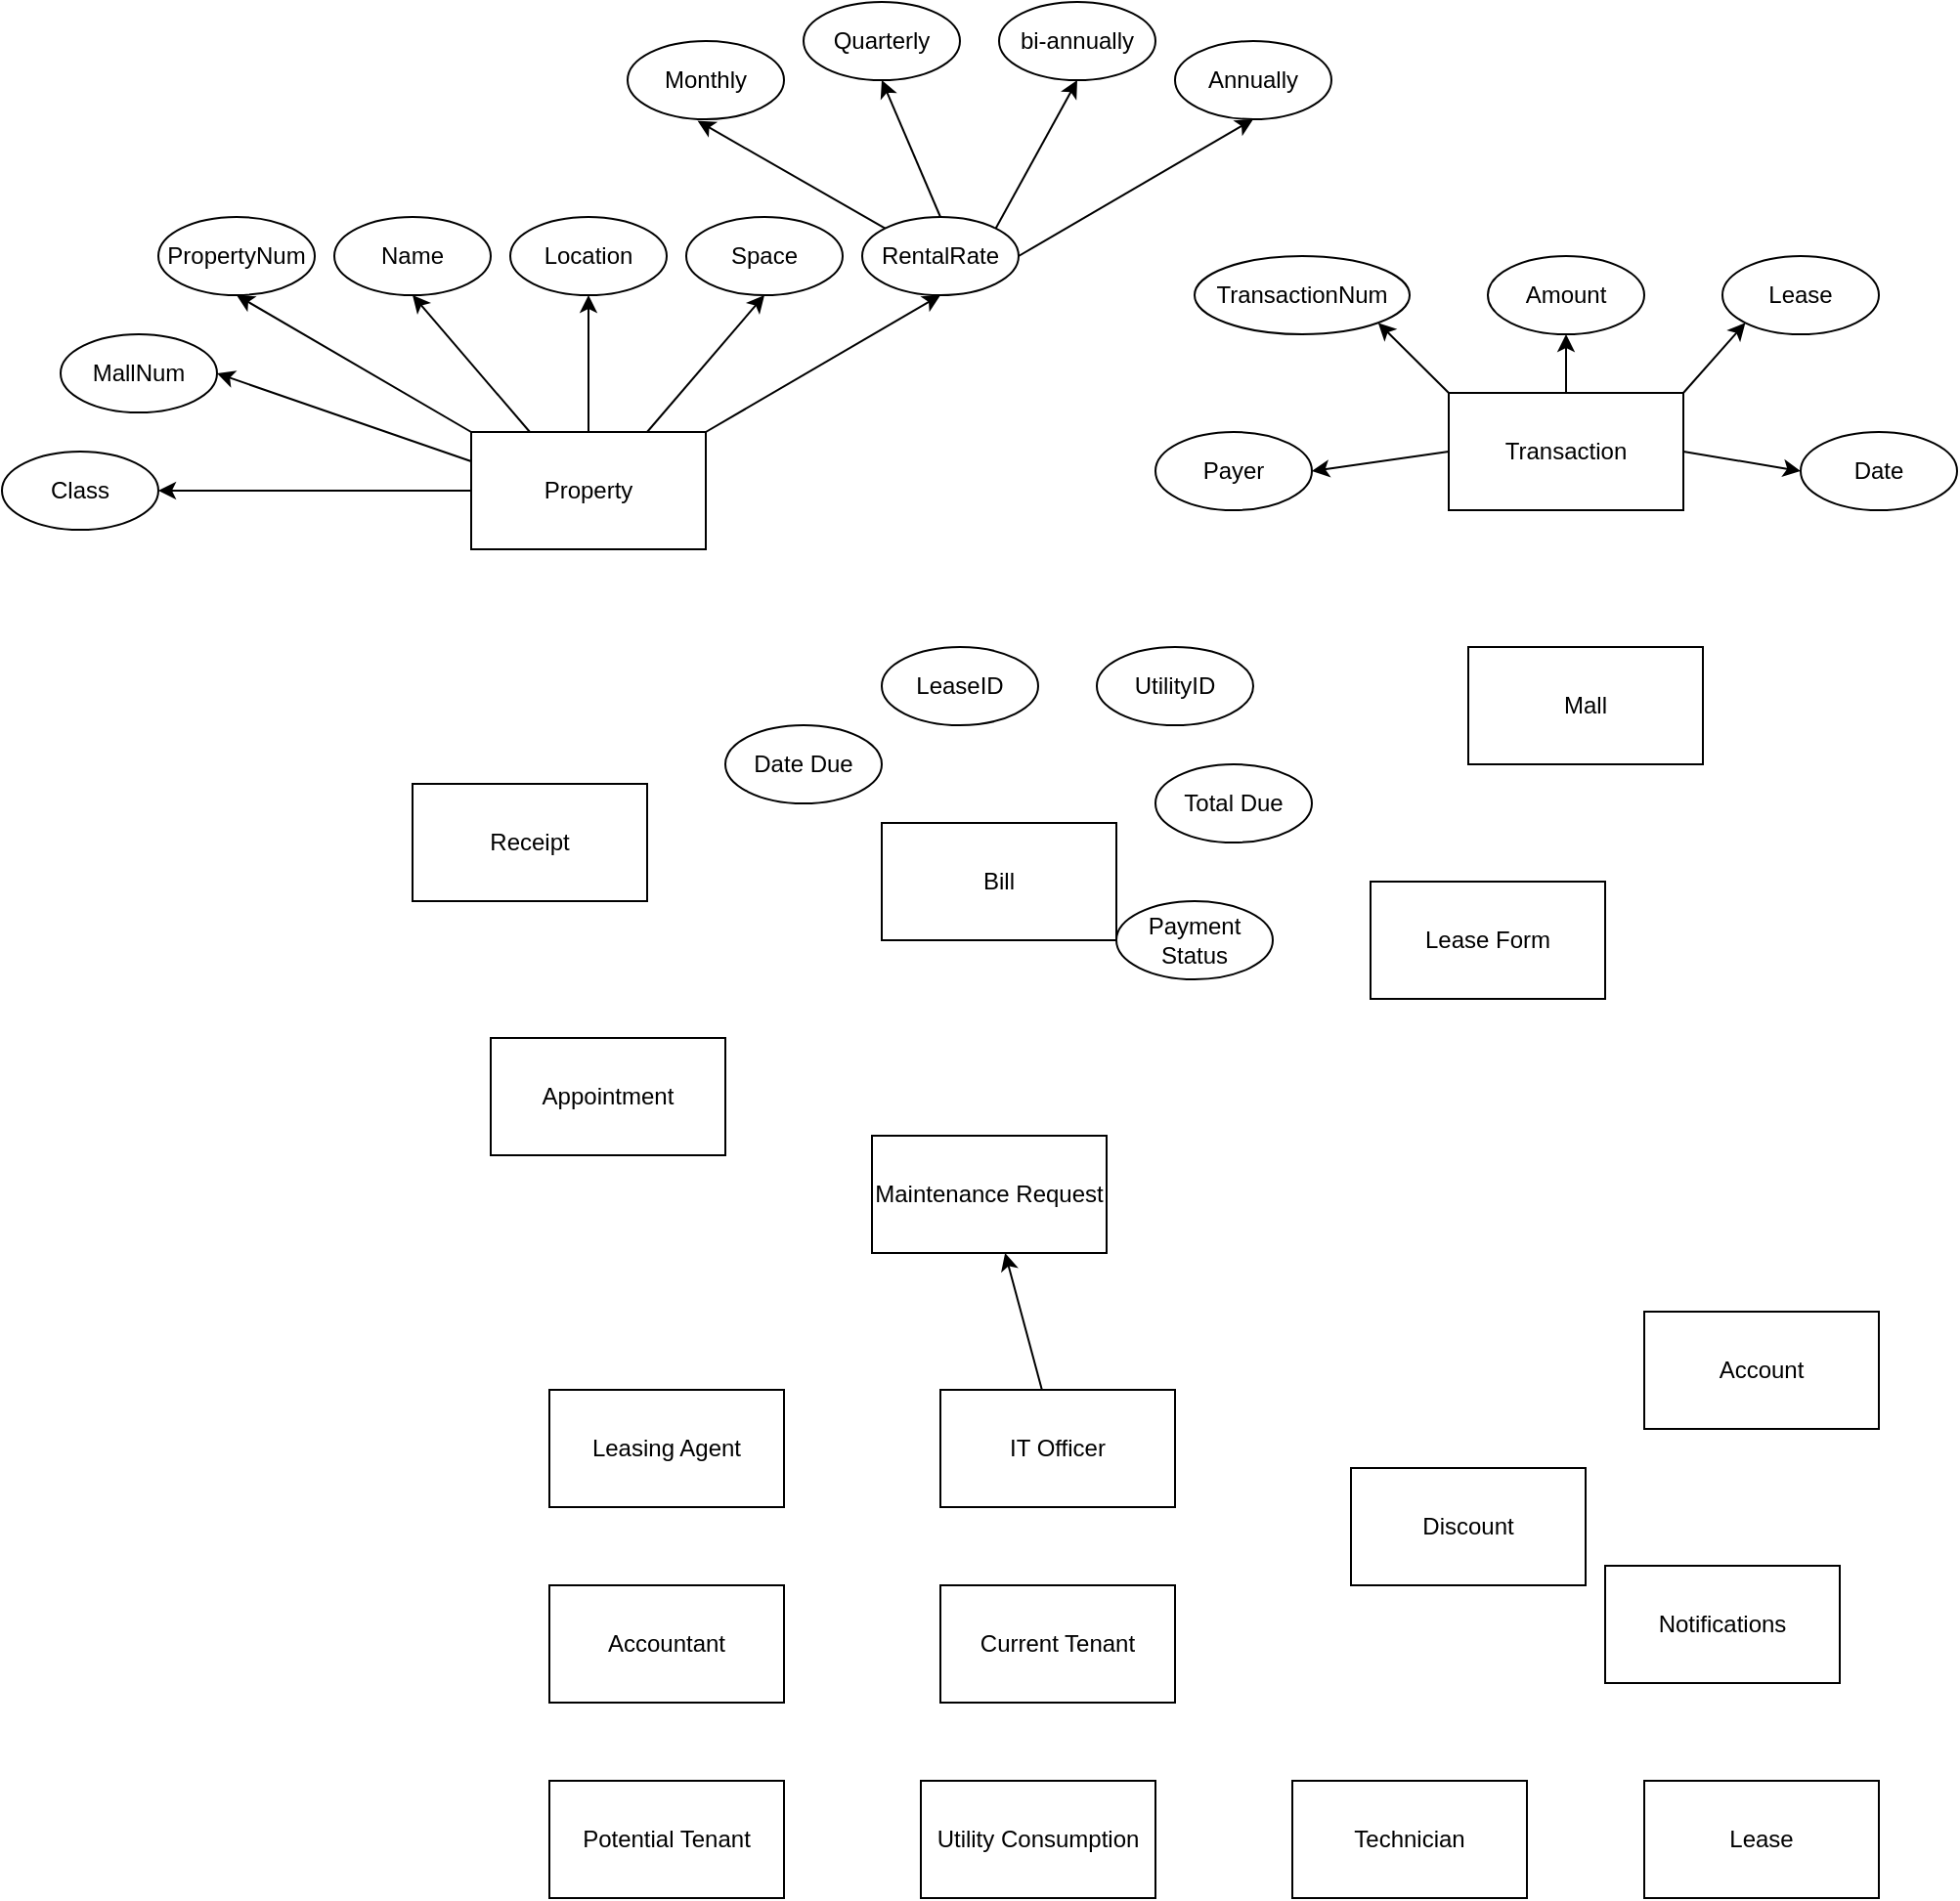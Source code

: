 <mxfile version="20.8.24" type="device"><diagram id="R2lEEEUBdFMjLlhIrx00" name="Page-1"><mxGraphModel dx="2008" dy="1550" grid="1" gridSize="10" guides="1" tooltips="1" connect="1" arrows="1" fold="1" page="1" pageScale="1" pageWidth="850" pageHeight="1100" math="0" shadow="0" extFonts="Permanent Marker^https://fonts.googleapis.com/css?family=Permanent+Marker"><root><mxCell id="0"/><mxCell id="1" parent="0"/><mxCell id="6EH58I3_XAjh3CZvvOXK-24" value="" style="edgeStyle=orthogonalEdgeStyle;rounded=0;orthogonalLoop=1;jettySize=auto;html=1;" edge="1" parent="1" source="6EH58I3_XAjh3CZvvOXK-1" target="6EH58I3_XAjh3CZvvOXK-23"><mxGeometry relative="1" as="geometry"/></mxCell><mxCell id="6EH58I3_XAjh3CZvvOXK-26" style="edgeStyle=none;rounded=0;orthogonalLoop=1;jettySize=auto;html=1;exitX=0.25;exitY=0;exitDx=0;exitDy=0;entryX=0.5;entryY=1;entryDx=0;entryDy=0;" edge="1" parent="1" source="6EH58I3_XAjh3CZvvOXK-1" target="6EH58I3_XAjh3CZvvOXK-27"><mxGeometry relative="1" as="geometry"><mxPoint x="80" y="80.0" as="targetPoint"/></mxGeometry></mxCell><mxCell id="6EH58I3_XAjh3CZvvOXK-28" style="edgeStyle=none;rounded=0;orthogonalLoop=1;jettySize=auto;html=1;exitX=0.75;exitY=0;exitDx=0;exitDy=0;entryX=0.5;entryY=1;entryDx=0;entryDy=0;" edge="1" parent="1" source="6EH58I3_XAjh3CZvvOXK-1" target="6EH58I3_XAjh3CZvvOXK-29"><mxGeometry relative="1" as="geometry"><mxPoint x="240" y="80.0" as="targetPoint"/></mxGeometry></mxCell><mxCell id="6EH58I3_XAjh3CZvvOXK-30" style="edgeStyle=none;rounded=0;orthogonalLoop=1;jettySize=auto;html=1;exitX=1;exitY=0;exitDx=0;exitDy=0;entryX=0.5;entryY=1;entryDx=0;entryDy=0;" edge="1" parent="1" source="6EH58I3_XAjh3CZvvOXK-1" target="6EH58I3_XAjh3CZvvOXK-31"><mxGeometry relative="1" as="geometry"><mxPoint x="320" y="90.0" as="targetPoint"/></mxGeometry></mxCell><mxCell id="6EH58I3_XAjh3CZvvOXK-33" style="edgeStyle=none;rounded=0;orthogonalLoop=1;jettySize=auto;html=1;exitX=0;exitY=0;exitDx=0;exitDy=0;entryX=0.5;entryY=1;entryDx=0;entryDy=0;" edge="1" parent="1" source="6EH58I3_XAjh3CZvvOXK-1" target="6EH58I3_XAjh3CZvvOXK-34"><mxGeometry relative="1" as="geometry"><mxPoint x="-10" y="90" as="targetPoint"/></mxGeometry></mxCell><mxCell id="6EH58I3_XAjh3CZvvOXK-35" style="edgeStyle=none;rounded=0;orthogonalLoop=1;jettySize=auto;html=1;exitX=0;exitY=0.25;exitDx=0;exitDy=0;entryX=1;entryY=0.5;entryDx=0;entryDy=0;" edge="1" parent="1" source="6EH58I3_XAjh3CZvvOXK-1" target="6EH58I3_XAjh3CZvvOXK-36"><mxGeometry relative="1" as="geometry"><mxPoint x="-30" y="130" as="targetPoint"/></mxGeometry></mxCell><mxCell id="6EH58I3_XAjh3CZvvOXK-61" style="edgeStyle=none;rounded=0;orthogonalLoop=1;jettySize=auto;html=1;exitX=0;exitY=0.5;exitDx=0;exitDy=0;entryX=1;entryY=0.5;entryDx=0;entryDy=0;" edge="1" parent="1" source="6EH58I3_XAjh3CZvvOXK-1" target="6EH58I3_XAjh3CZvvOXK-62"><mxGeometry relative="1" as="geometry"><mxPoint x="-50" y="179.565" as="targetPoint"/></mxGeometry></mxCell><mxCell id="6EH58I3_XAjh3CZvvOXK-1" value="Property" style="rounded=0;whiteSpace=wrap;html=1;" vertex="1" parent="1"><mxGeometry x="100" y="150" width="120" height="60" as="geometry"/></mxCell><mxCell id="6EH58I3_XAjh3CZvvOXK-51" style="edgeStyle=none;rounded=0;orthogonalLoop=1;jettySize=auto;html=1;exitX=0;exitY=0.5;exitDx=0;exitDy=0;entryX=1;entryY=0.5;entryDx=0;entryDy=0;" edge="1" parent="1" source="6EH58I3_XAjh3CZvvOXK-2" target="6EH58I3_XAjh3CZvvOXK-50"><mxGeometry relative="1" as="geometry"/></mxCell><mxCell id="6EH58I3_XAjh3CZvvOXK-52" style="edgeStyle=none;rounded=0;orthogonalLoop=1;jettySize=auto;html=1;exitX=0;exitY=0;exitDx=0;exitDy=0;entryX=1;entryY=1;entryDx=0;entryDy=0;" edge="1" parent="1" source="6EH58I3_XAjh3CZvvOXK-2" target="6EH58I3_XAjh3CZvvOXK-46"><mxGeometry relative="1" as="geometry"/></mxCell><mxCell id="6EH58I3_XAjh3CZvvOXK-53" style="edgeStyle=none;rounded=0;orthogonalLoop=1;jettySize=auto;html=1;exitX=0.5;exitY=0;exitDx=0;exitDy=0;entryX=0.5;entryY=1;entryDx=0;entryDy=0;" edge="1" parent="1" source="6EH58I3_XAjh3CZvvOXK-2" target="6EH58I3_XAjh3CZvvOXK-47"><mxGeometry relative="1" as="geometry"/></mxCell><mxCell id="6EH58I3_XAjh3CZvvOXK-54" style="edgeStyle=none;rounded=0;orthogonalLoop=1;jettySize=auto;html=1;exitX=1;exitY=0;exitDx=0;exitDy=0;entryX=0;entryY=1;entryDx=0;entryDy=0;" edge="1" parent="1" source="6EH58I3_XAjh3CZvvOXK-2" target="6EH58I3_XAjh3CZvvOXK-49"><mxGeometry relative="1" as="geometry"/></mxCell><mxCell id="6EH58I3_XAjh3CZvvOXK-55" style="edgeStyle=none;rounded=0;orthogonalLoop=1;jettySize=auto;html=1;exitX=1;exitY=0.5;exitDx=0;exitDy=0;entryX=0;entryY=0.5;entryDx=0;entryDy=0;" edge="1" parent="1" source="6EH58I3_XAjh3CZvvOXK-2" target="6EH58I3_XAjh3CZvvOXK-48"><mxGeometry relative="1" as="geometry"/></mxCell><mxCell id="6EH58I3_XAjh3CZvvOXK-2" value="Transaction" style="rounded=0;whiteSpace=wrap;html=1;" vertex="1" parent="1"><mxGeometry x="600" y="130" width="120" height="60" as="geometry"/></mxCell><mxCell id="6EH58I3_XAjh3CZvvOXK-3" value="Appointment" style="rounded=0;whiteSpace=wrap;html=1;" vertex="1" parent="1"><mxGeometry x="110" y="460" width="120" height="60" as="geometry"/></mxCell><mxCell id="6EH58I3_XAjh3CZvvOXK-4" value="Lease Form" style="rounded=0;whiteSpace=wrap;html=1;" vertex="1" parent="1"><mxGeometry x="560" y="380" width="120" height="60" as="geometry"/></mxCell><mxCell id="6EH58I3_XAjh3CZvvOXK-5" value="Bill" style="rounded=0;whiteSpace=wrap;html=1;" vertex="1" parent="1"><mxGeometry x="310" y="350" width="120" height="60" as="geometry"/></mxCell><mxCell id="6EH58I3_XAjh3CZvvOXK-6" value="Receipt" style="rounded=0;whiteSpace=wrap;html=1;" vertex="1" parent="1"><mxGeometry x="70" y="330" width="120" height="60" as="geometry"/></mxCell><mxCell id="6EH58I3_XAjh3CZvvOXK-7" value="Lease" style="rounded=0;whiteSpace=wrap;html=1;" vertex="1" parent="1"><mxGeometry x="700" y="840" width="120" height="60" as="geometry"/></mxCell><mxCell id="6EH58I3_XAjh3CZvvOXK-8" value="Notifications" style="rounded=0;whiteSpace=wrap;html=1;" vertex="1" parent="1"><mxGeometry x="680" y="730" width="120" height="60" as="geometry"/></mxCell><mxCell id="6EH58I3_XAjh3CZvvOXK-9" value="Account" style="rounded=0;whiteSpace=wrap;html=1;" vertex="1" parent="1"><mxGeometry x="700" y="600" width="120" height="60" as="geometry"/></mxCell><mxCell id="6EH58I3_XAjh3CZvvOXK-10" value="Discount" style="rounded=0;whiteSpace=wrap;html=1;" vertex="1" parent="1"><mxGeometry x="550" y="680" width="120" height="60" as="geometry"/></mxCell><mxCell id="6EH58I3_XAjh3CZvvOXK-11" value="Technician" style="rounded=0;whiteSpace=wrap;html=1;" vertex="1" parent="1"><mxGeometry x="520" y="840" width="120" height="60" as="geometry"/></mxCell><mxCell id="6EH58I3_XAjh3CZvvOXK-12" value="Utility Consumption" style="rounded=0;whiteSpace=wrap;html=1;" vertex="1" parent="1"><mxGeometry x="330" y="840" width="120" height="60" as="geometry"/></mxCell><mxCell id="6EH58I3_XAjh3CZvvOXK-13" value="Potential Tenant" style="rounded=0;whiteSpace=wrap;html=1;" vertex="1" parent="1"><mxGeometry x="140" y="840" width="120" height="60" as="geometry"/></mxCell><mxCell id="6EH58I3_XAjh3CZvvOXK-14" value="Current Tenant" style="rounded=0;whiteSpace=wrap;html=1;" vertex="1" parent="1"><mxGeometry x="340" y="740" width="120" height="60" as="geometry"/></mxCell><mxCell id="6EH58I3_XAjh3CZvvOXK-15" value="Accountant" style="rounded=0;whiteSpace=wrap;html=1;" vertex="1" parent="1"><mxGeometry x="140" y="740" width="120" height="60" as="geometry"/></mxCell><mxCell id="6EH58I3_XAjh3CZvvOXK-57" value="" style="edgeStyle=none;rounded=0;orthogonalLoop=1;jettySize=auto;html=1;" edge="1" parent="1" source="6EH58I3_XAjh3CZvvOXK-16" target="6EH58I3_XAjh3CZvvOXK-20"><mxGeometry relative="1" as="geometry"/></mxCell><mxCell id="6EH58I3_XAjh3CZvvOXK-16" value="IT Officer" style="rounded=0;whiteSpace=wrap;html=1;" vertex="1" parent="1"><mxGeometry x="340" y="640" width="120" height="60" as="geometry"/></mxCell><mxCell id="6EH58I3_XAjh3CZvvOXK-17" value="Leasing Agent" style="rounded=0;whiteSpace=wrap;html=1;" vertex="1" parent="1"><mxGeometry x="140" y="640" width="120" height="60" as="geometry"/></mxCell><mxCell id="6EH58I3_XAjh3CZvvOXK-20" value="Maintenance Request" style="rounded=0;whiteSpace=wrap;html=1;" vertex="1" parent="1"><mxGeometry x="305" y="510" width="120" height="60" as="geometry"/></mxCell><mxCell id="6EH58I3_XAjh3CZvvOXK-22" value="Mall" style="whiteSpace=wrap;html=1;" vertex="1" parent="1"><mxGeometry x="610" y="260" width="120" height="60" as="geometry"/></mxCell><mxCell id="6EH58I3_XAjh3CZvvOXK-23" value="Location" style="ellipse;whiteSpace=wrap;html=1;rounded=0;" vertex="1" parent="1"><mxGeometry x="120" y="40" width="80" height="40" as="geometry"/></mxCell><mxCell id="6EH58I3_XAjh3CZvvOXK-27" value="Name" style="ellipse;whiteSpace=wrap;html=1;rounded=0;" vertex="1" parent="1"><mxGeometry x="30" y="40" width="80" height="40" as="geometry"/></mxCell><mxCell id="6EH58I3_XAjh3CZvvOXK-29" value="Space" style="ellipse;whiteSpace=wrap;html=1;rounded=0;" vertex="1" parent="1"><mxGeometry x="210" y="40" width="80" height="40" as="geometry"/></mxCell><mxCell id="6EH58I3_XAjh3CZvvOXK-37" style="edgeStyle=none;rounded=0;orthogonalLoop=1;jettySize=auto;html=1;exitX=0;exitY=0;exitDx=0;exitDy=0;entryX=0.447;entryY=1.02;entryDx=0;entryDy=0;entryPerimeter=0;" edge="1" parent="1" source="6EH58I3_XAjh3CZvvOXK-31" target="6EH58I3_XAjh3CZvvOXK-38"><mxGeometry relative="1" as="geometry"><mxPoint x="270" y="-10" as="targetPoint"/></mxGeometry></mxCell><mxCell id="6EH58I3_XAjh3CZvvOXK-39" style="edgeStyle=none;rounded=0;orthogonalLoop=1;jettySize=auto;html=1;exitX=0.5;exitY=0;exitDx=0;exitDy=0;entryX=0.5;entryY=1;entryDx=0;entryDy=0;" edge="1" parent="1" source="6EH58I3_XAjh3CZvvOXK-31" target="6EH58I3_XAjh3CZvvOXK-40"><mxGeometry relative="1" as="geometry"><mxPoint x="340.037" y="-20" as="targetPoint"/></mxGeometry></mxCell><mxCell id="6EH58I3_XAjh3CZvvOXK-41" style="edgeStyle=none;rounded=0;orthogonalLoop=1;jettySize=auto;html=1;exitX=1;exitY=0;exitDx=0;exitDy=0;entryX=0.5;entryY=1;entryDx=0;entryDy=0;" edge="1" parent="1" source="6EH58I3_XAjh3CZvvOXK-31" target="6EH58I3_XAjh3CZvvOXK-43"><mxGeometry relative="1" as="geometry"><mxPoint x="420" y="-20" as="targetPoint"/></mxGeometry></mxCell><mxCell id="6EH58I3_XAjh3CZvvOXK-45" style="edgeStyle=none;rounded=0;orthogonalLoop=1;jettySize=auto;html=1;exitX=1;exitY=0.5;exitDx=0;exitDy=0;entryX=0.5;entryY=1;entryDx=0;entryDy=0;" edge="1" parent="1" source="6EH58I3_XAjh3CZvvOXK-31" target="6EH58I3_XAjh3CZvvOXK-44"><mxGeometry relative="1" as="geometry"/></mxCell><mxCell id="6EH58I3_XAjh3CZvvOXK-31" value="RentalRate" style="ellipse;whiteSpace=wrap;html=1;rounded=0;" vertex="1" parent="1"><mxGeometry x="300" y="40" width="80" height="40" as="geometry"/></mxCell><mxCell id="6EH58I3_XAjh3CZvvOXK-34" value="PropertyNum" style="ellipse;whiteSpace=wrap;html=1;rounded=0;" vertex="1" parent="1"><mxGeometry x="-60" y="40" width="80" height="40" as="geometry"/></mxCell><mxCell id="6EH58I3_XAjh3CZvvOXK-36" value="MallNum" style="ellipse;whiteSpace=wrap;html=1;rounded=0;" vertex="1" parent="1"><mxGeometry x="-110" y="100" width="80" height="40" as="geometry"/></mxCell><mxCell id="6EH58I3_XAjh3CZvvOXK-38" value="Monthly" style="ellipse;whiteSpace=wrap;html=1;rounded=0;" vertex="1" parent="1"><mxGeometry x="180" y="-50" width="80" height="40" as="geometry"/></mxCell><mxCell id="6EH58I3_XAjh3CZvvOXK-40" value="Quarterly" style="ellipse;whiteSpace=wrap;html=1;rounded=0;" vertex="1" parent="1"><mxGeometry x="270" y="-70" width="80" height="40" as="geometry"/></mxCell><mxCell id="6EH58I3_XAjh3CZvvOXK-43" value="bi-annually" style="ellipse;whiteSpace=wrap;html=1;rounded=0;" vertex="1" parent="1"><mxGeometry x="370" y="-70" width="80" height="40" as="geometry"/></mxCell><mxCell id="6EH58I3_XAjh3CZvvOXK-44" value="Annually" style="ellipse;whiteSpace=wrap;html=1;rounded=0;" vertex="1" parent="1"><mxGeometry x="460" y="-50" width="80" height="40" as="geometry"/></mxCell><mxCell id="6EH58I3_XAjh3CZvvOXK-46" value="TransactionNum" style="ellipse;whiteSpace=wrap;html=1;rounded=0;" vertex="1" parent="1"><mxGeometry x="470" y="60" width="110" height="40" as="geometry"/></mxCell><mxCell id="6EH58I3_XAjh3CZvvOXK-47" value="Amount" style="ellipse;whiteSpace=wrap;html=1;rounded=0;" vertex="1" parent="1"><mxGeometry x="620" y="60" width="80" height="40" as="geometry"/></mxCell><mxCell id="6EH58I3_XAjh3CZvvOXK-48" value="Date" style="ellipse;whiteSpace=wrap;html=1;rounded=0;" vertex="1" parent="1"><mxGeometry x="780" y="150" width="80" height="40" as="geometry"/></mxCell><mxCell id="6EH58I3_XAjh3CZvvOXK-49" value="Lease" style="ellipse;whiteSpace=wrap;html=1;rounded=0;" vertex="1" parent="1"><mxGeometry x="740" y="60" width="80" height="40" as="geometry"/></mxCell><mxCell id="6EH58I3_XAjh3CZvvOXK-50" value="Payer" style="ellipse;whiteSpace=wrap;html=1;rounded=0;" vertex="1" parent="1"><mxGeometry x="450" y="150" width="80" height="40" as="geometry"/></mxCell><mxCell id="6EH58I3_XAjh3CZvvOXK-56" value="Date Due" style="ellipse;whiteSpace=wrap;html=1;rounded=0;" vertex="1" parent="1"><mxGeometry x="230" y="300" width="80" height="40" as="geometry"/></mxCell><mxCell id="6EH58I3_XAjh3CZvvOXK-58" value="LeaseID" style="ellipse;whiteSpace=wrap;html=1;rounded=0;" vertex="1" parent="1"><mxGeometry x="310" y="260" width="80" height="40" as="geometry"/></mxCell><mxCell id="6EH58I3_XAjh3CZvvOXK-59" value="UtilityID" style="ellipse;whiteSpace=wrap;html=1;rounded=0;" vertex="1" parent="1"><mxGeometry x="420" y="260" width="80" height="40" as="geometry"/></mxCell><mxCell id="6EH58I3_XAjh3CZvvOXK-60" value="Total Due" style="ellipse;whiteSpace=wrap;html=1;rounded=0;" vertex="1" parent="1"><mxGeometry x="450" y="320" width="80" height="40" as="geometry"/></mxCell><mxCell id="6EH58I3_XAjh3CZvvOXK-62" value="Class" style="ellipse;whiteSpace=wrap;html=1;rounded=0;" vertex="1" parent="1"><mxGeometry x="-140" y="160" width="80" height="40" as="geometry"/></mxCell><mxCell id="6EH58I3_XAjh3CZvvOXK-63" value="Payment Status" style="ellipse;whiteSpace=wrap;html=1;rounded=0;" vertex="1" parent="1"><mxGeometry x="430" y="390" width="80" height="40" as="geometry"/></mxCell></root></mxGraphModel></diagram></mxfile>
